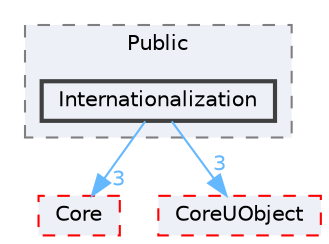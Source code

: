 digraph "Internationalization"
{
 // INTERACTIVE_SVG=YES
 // LATEX_PDF_SIZE
  bgcolor="transparent";
  edge [fontname=Helvetica,fontsize=10,labelfontname=Helvetica,labelfontsize=10];
  node [fontname=Helvetica,fontsize=10,shape=box,height=0.2,width=0.4];
  compound=true
  subgraph clusterdir_1d06a51bfc871a6a1823440d0d72725c {
    graph [ bgcolor="#edf0f7", pencolor="grey50", label="Public", fontname=Helvetica,fontsize=10 style="filled,dashed", URL="dir_1d06a51bfc871a6a1823440d0d72725c.html",tooltip=""]
  dir_5d89bd3d1d9153eef17af123f6c3fc3d [label="Internationalization", fillcolor="#edf0f7", color="grey25", style="filled,bold", URL="dir_5d89bd3d1d9153eef17af123f6c3fc3d.html",tooltip=""];
  }
  dir_0e6cddcc9caa1238c7f3774224afaa45 [label="Core", fillcolor="#edf0f7", color="red", style="filled,dashed", URL="dir_0e6cddcc9caa1238c7f3774224afaa45.html",tooltip=""];
  dir_4c499e5e32e2b4479ad7e552df73eeae [label="CoreUObject", fillcolor="#edf0f7", color="red", style="filled,dashed", URL="dir_4c499e5e32e2b4479ad7e552df73eeae.html",tooltip=""];
  dir_5d89bd3d1d9153eef17af123f6c3fc3d->dir_0e6cddcc9caa1238c7f3774224afaa45 [headlabel="3", labeldistance=1.5 headhref="dir_000528_000266.html" href="dir_000528_000266.html" color="steelblue1" fontcolor="steelblue1"];
  dir_5d89bd3d1d9153eef17af123f6c3fc3d->dir_4c499e5e32e2b4479ad7e552df73eeae [headlabel="3", labeldistance=1.5 headhref="dir_000528_000268.html" href="dir_000528_000268.html" color="steelblue1" fontcolor="steelblue1"];
}
